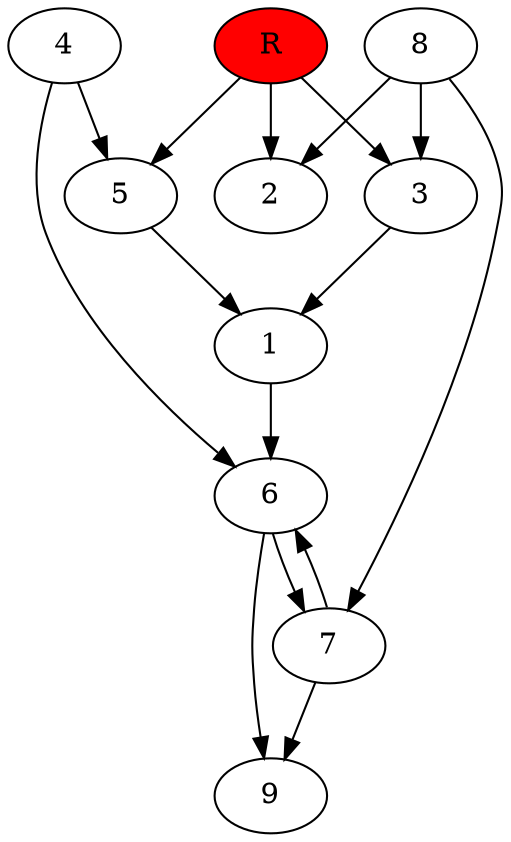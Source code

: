 digraph prb78223 {
	1
	2
	3
	4
	5
	6
	7
	8
	R [fillcolor="#ff0000" style=filled]
	1 -> 6
	3 -> 1
	4 -> 5
	4 -> 6
	5 -> 1
	6 -> 7
	6 -> 9
	7 -> 6
	7 -> 9
	8 -> 2
	8 -> 3
	8 -> 7
	R -> 2
	R -> 3
	R -> 5
}
